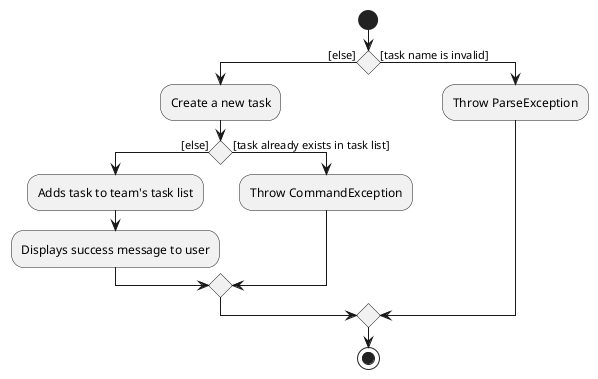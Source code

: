 @startuml
'https://plantuml.com/activity-diagram-beta

start
if () then ([else])
    :Create a new task;
    if () then ([else])
        :Adds task to team's task list;
        :Displays success message to user;
    else ([task already exists in task list])
        :Throw CommandException;
    endif
else ([task name is invalid])
    :Throw ParseException;
endif

stop


@enduml
